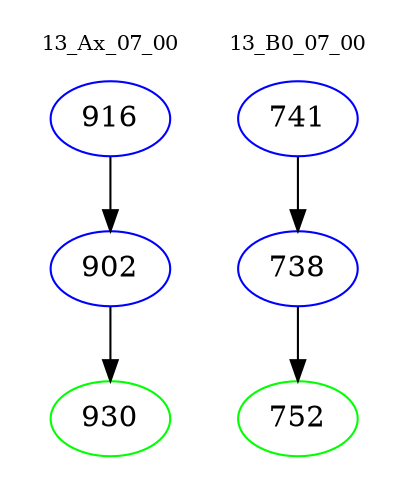 digraph{
subgraph cluster_0 {
color = white
label = "13_Ax_07_00";
fontsize=10;
T0_916 [label="916", color="blue"]
T0_916 -> T0_902 [color="black"]
T0_902 [label="902", color="blue"]
T0_902 -> T0_930 [color="black"]
T0_930 [label="930", color="green"]
}
subgraph cluster_1 {
color = white
label = "13_B0_07_00";
fontsize=10;
T1_741 [label="741", color="blue"]
T1_741 -> T1_738 [color="black"]
T1_738 [label="738", color="blue"]
T1_738 -> T1_752 [color="black"]
T1_752 [label="752", color="green"]
}
}
